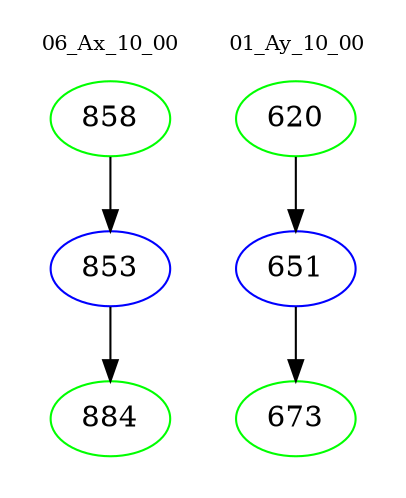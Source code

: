 digraph{
subgraph cluster_0 {
color = white
label = "06_Ax_10_00";
fontsize=10;
T0_858 [label="858", color="green"]
T0_858 -> T0_853 [color="black"]
T0_853 [label="853", color="blue"]
T0_853 -> T0_884 [color="black"]
T0_884 [label="884", color="green"]
}
subgraph cluster_1 {
color = white
label = "01_Ay_10_00";
fontsize=10;
T1_620 [label="620", color="green"]
T1_620 -> T1_651 [color="black"]
T1_651 [label="651", color="blue"]
T1_651 -> T1_673 [color="black"]
T1_673 [label="673", color="green"]
}
}
